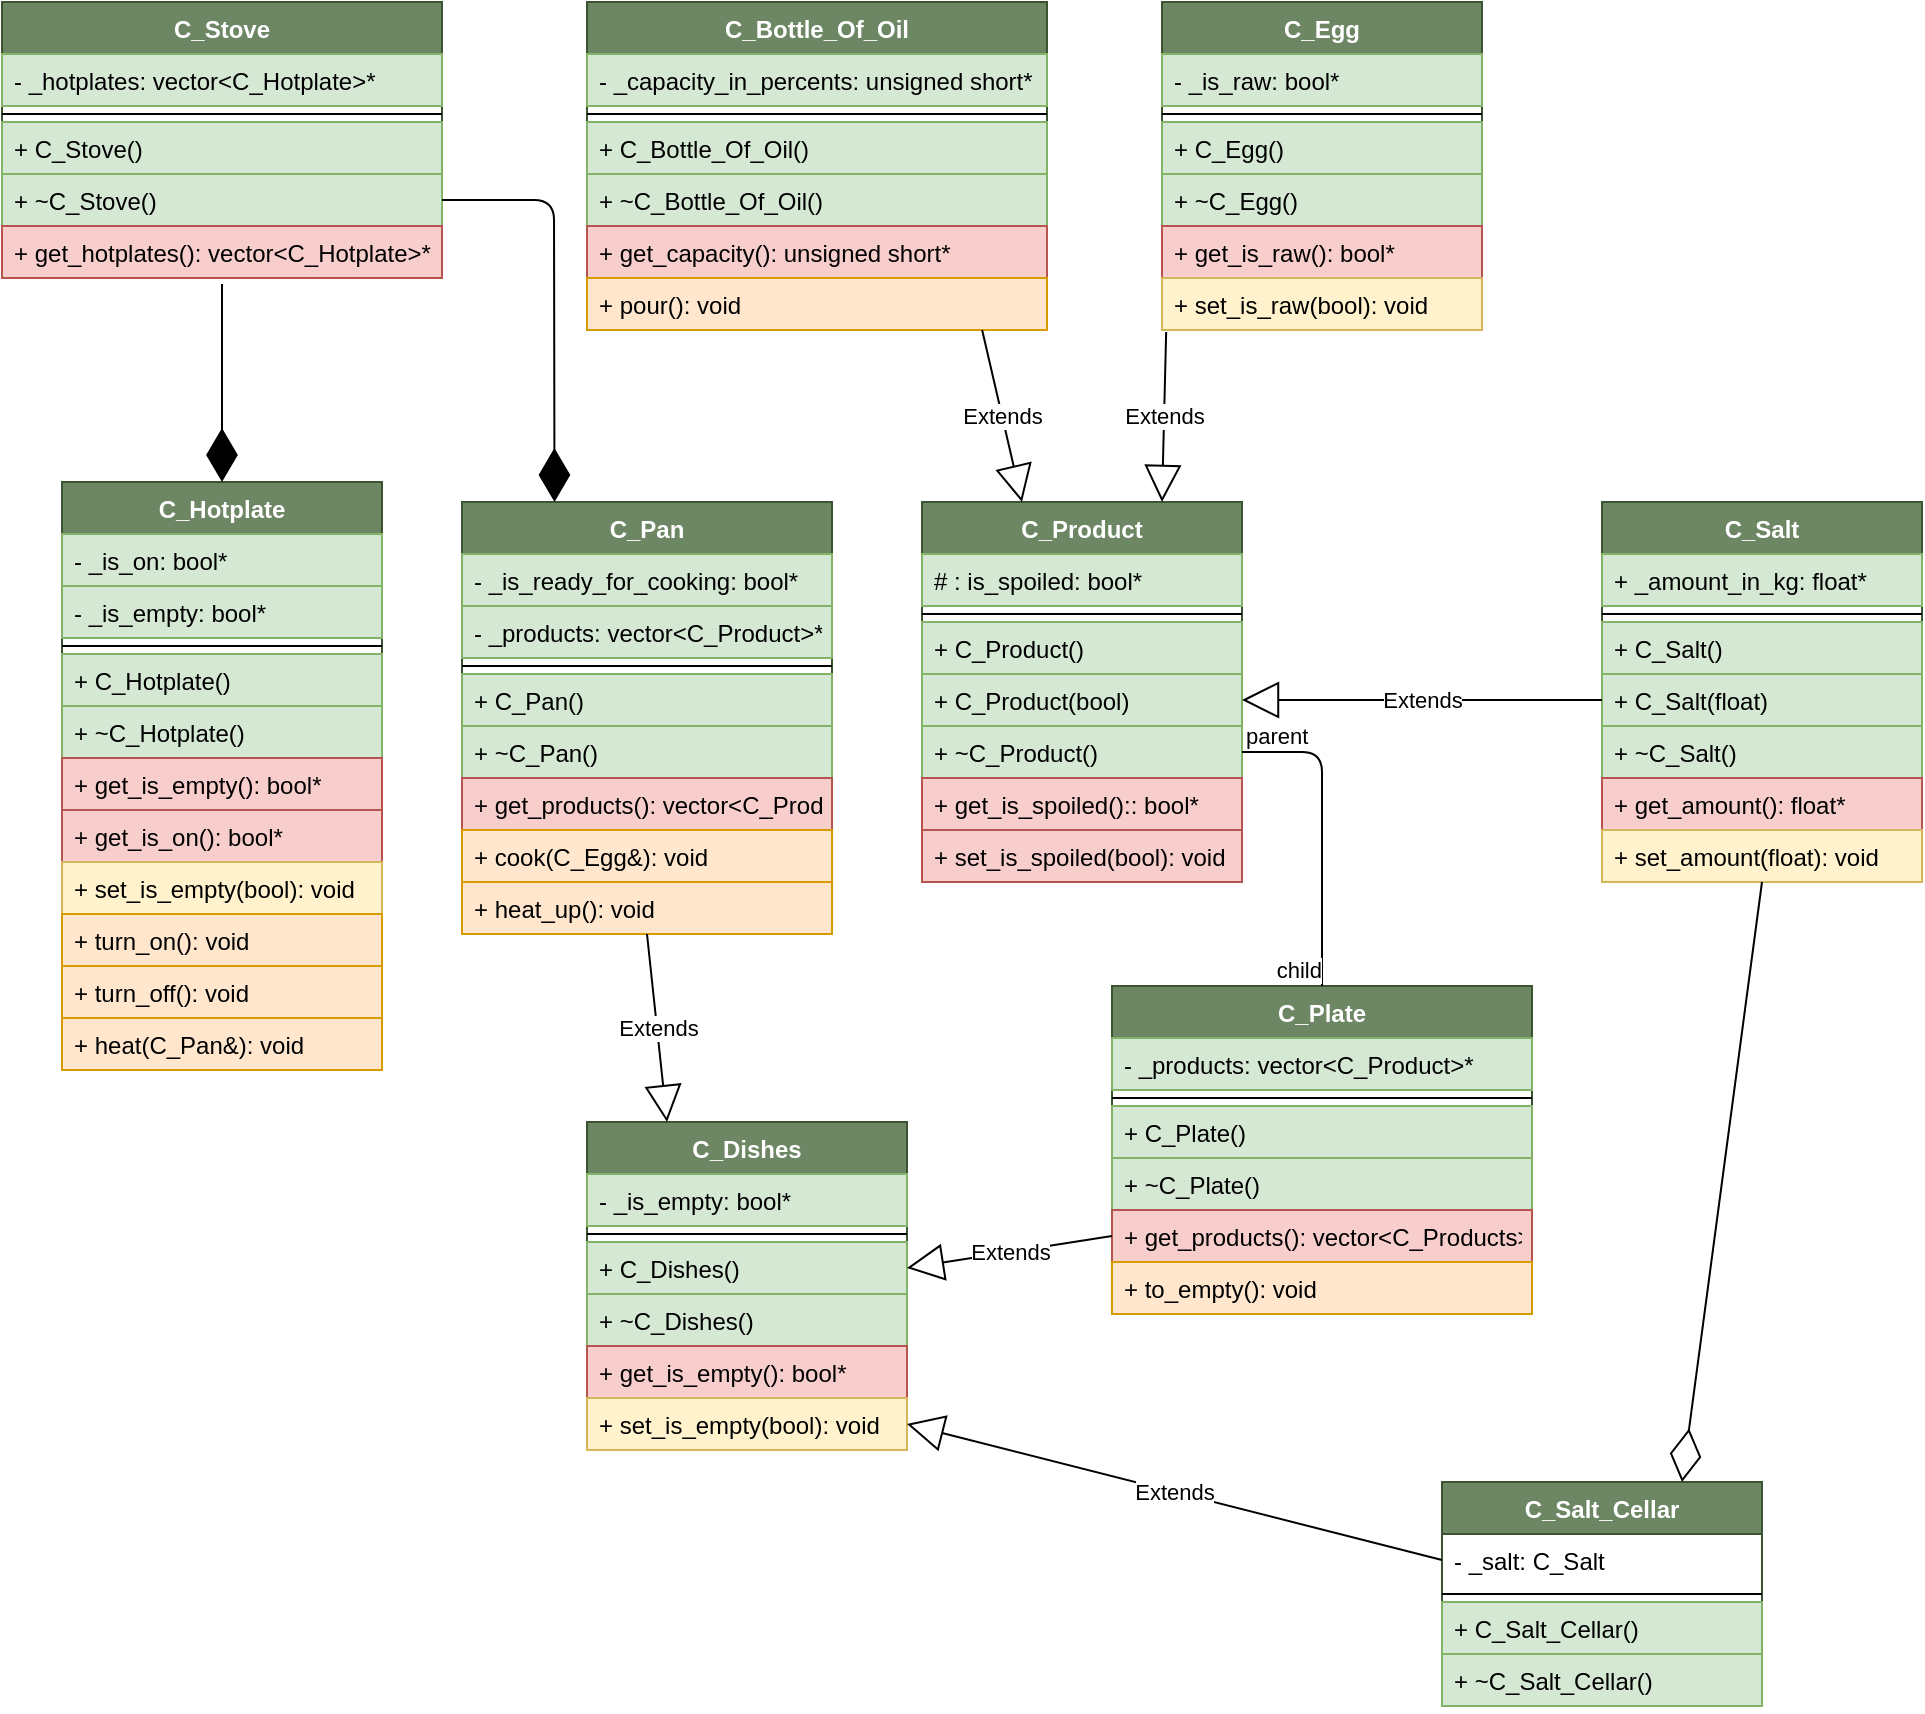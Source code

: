 <mxfile version="15.0.6" type="github">
  <diagram id="MvSmELsU1R4AumclqdhP" name="Page-1">
    <mxGraphModel dx="1673" dy="934" grid="1" gridSize="10" guides="1" tooltips="1" connect="1" arrows="1" fold="1" page="1" pageScale="1" pageWidth="827" pageHeight="1169" math="0" shadow="0">
      <root>
        <mxCell id="0" />
        <mxCell id="1" parent="0" />
        <mxCell id="cB7w2y2zZUr77r6ixJhT-1" value="C_Stove" style="swimlane;fontStyle=1;align=center;verticalAlign=top;childLayout=stackLayout;horizontal=1;startSize=26;horizontalStack=0;resizeParent=1;resizeParentMax=0;resizeLast=0;collapsible=1;marginBottom=0;fillColor=#6d8764;strokeColor=#3A5431;fontColor=#ffffff;" vertex="1" parent="1">
          <mxGeometry x="50" y="110" width="220" height="138" as="geometry" />
        </mxCell>
        <mxCell id="cB7w2y2zZUr77r6ixJhT-2" value="- _hotplates: vector&lt;C_Hotplate&gt;*" style="text;strokeColor=#82b366;fillColor=#d5e8d4;align=left;verticalAlign=top;spacingLeft=4;spacingRight=4;overflow=hidden;rotatable=0;points=[[0,0.5],[1,0.5]];portConstraint=eastwest;" vertex="1" parent="cB7w2y2zZUr77r6ixJhT-1">
          <mxGeometry y="26" width="220" height="26" as="geometry" />
        </mxCell>
        <mxCell id="cB7w2y2zZUr77r6ixJhT-3" value="" style="line;strokeWidth=1;fillColor=none;align=left;verticalAlign=middle;spacingTop=-1;spacingLeft=3;spacingRight=3;rotatable=0;labelPosition=right;points=[];portConstraint=eastwest;" vertex="1" parent="cB7w2y2zZUr77r6ixJhT-1">
          <mxGeometry y="52" width="220" height="8" as="geometry" />
        </mxCell>
        <mxCell id="cB7w2y2zZUr77r6ixJhT-18" value="+ C_Stove()" style="text;strokeColor=#82b366;fillColor=#d5e8d4;align=left;verticalAlign=top;spacingLeft=4;spacingRight=4;overflow=hidden;rotatable=0;points=[[0,0.5],[1,0.5]];portConstraint=eastwest;" vertex="1" parent="cB7w2y2zZUr77r6ixJhT-1">
          <mxGeometry y="60" width="220" height="26" as="geometry" />
        </mxCell>
        <mxCell id="cB7w2y2zZUr77r6ixJhT-19" value="+ ~C_Stove()" style="text;strokeColor=#82b366;fillColor=#d5e8d4;align=left;verticalAlign=top;spacingLeft=4;spacingRight=4;overflow=hidden;rotatable=0;points=[[0,0.5],[1,0.5]];portConstraint=eastwest;" vertex="1" parent="cB7w2y2zZUr77r6ixJhT-1">
          <mxGeometry y="86" width="220" height="26" as="geometry" />
        </mxCell>
        <mxCell id="cB7w2y2zZUr77r6ixJhT-41" value="+ get_hotplates(): vector&lt;C_Hotplate&gt;*" style="text;strokeColor=#b85450;fillColor=#f8cecc;align=left;verticalAlign=top;spacingLeft=4;spacingRight=4;overflow=hidden;rotatable=0;points=[[0,0.5],[1,0.5]];portConstraint=eastwest;" vertex="1" parent="cB7w2y2zZUr77r6ixJhT-1">
          <mxGeometry y="112" width="220" height="26" as="geometry" />
        </mxCell>
        <mxCell id="cB7w2y2zZUr77r6ixJhT-5" value="C_Egg" style="swimlane;fontStyle=1;align=center;verticalAlign=top;childLayout=stackLayout;horizontal=1;startSize=26;horizontalStack=0;resizeParent=1;resizeParentMax=0;resizeLast=0;collapsible=1;marginBottom=0;fillColor=#6d8764;strokeColor=#3A5431;fontColor=#ffffff;" vertex="1" parent="1">
          <mxGeometry x="630" y="110" width="160" height="164" as="geometry" />
        </mxCell>
        <mxCell id="cB7w2y2zZUr77r6ixJhT-6" value="- _is_raw: bool*" style="text;strokeColor=#82b366;fillColor=#d5e8d4;align=left;verticalAlign=top;spacingLeft=4;spacingRight=4;overflow=hidden;rotatable=0;points=[[0,0.5],[1,0.5]];portConstraint=eastwest;" vertex="1" parent="cB7w2y2zZUr77r6ixJhT-5">
          <mxGeometry y="26" width="160" height="26" as="geometry" />
        </mxCell>
        <mxCell id="cB7w2y2zZUr77r6ixJhT-7" value="" style="line;strokeWidth=1;fillColor=none;align=left;verticalAlign=middle;spacingTop=-1;spacingLeft=3;spacingRight=3;rotatable=0;labelPosition=right;points=[];portConstraint=eastwest;" vertex="1" parent="cB7w2y2zZUr77r6ixJhT-5">
          <mxGeometry y="52" width="160" height="8" as="geometry" />
        </mxCell>
        <mxCell id="cB7w2y2zZUr77r6ixJhT-8" value="+ C_Egg()" style="text;strokeColor=#82b366;fillColor=#d5e8d4;align=left;verticalAlign=top;spacingLeft=4;spacingRight=4;overflow=hidden;rotatable=0;points=[[0,0.5],[1,0.5]];portConstraint=eastwest;" vertex="1" parent="cB7w2y2zZUr77r6ixJhT-5">
          <mxGeometry y="60" width="160" height="26" as="geometry" />
        </mxCell>
        <mxCell id="cB7w2y2zZUr77r6ixJhT-31" value="+ ~C_Egg()" style="text;strokeColor=#82b366;fillColor=#d5e8d4;align=left;verticalAlign=top;spacingLeft=4;spacingRight=4;overflow=hidden;rotatable=0;points=[[0,0.5],[1,0.5]];portConstraint=eastwest;" vertex="1" parent="cB7w2y2zZUr77r6ixJhT-5">
          <mxGeometry y="86" width="160" height="26" as="geometry" />
        </mxCell>
        <mxCell id="cB7w2y2zZUr77r6ixJhT-48" value="+ get_is_raw(): bool*" style="text;strokeColor=#b85450;fillColor=#f8cecc;align=left;verticalAlign=top;spacingLeft=4;spacingRight=4;overflow=hidden;rotatable=0;points=[[0,0.5],[1,0.5]];portConstraint=eastwest;" vertex="1" parent="cB7w2y2zZUr77r6ixJhT-5">
          <mxGeometry y="112" width="160" height="26" as="geometry" />
        </mxCell>
        <mxCell id="cB7w2y2zZUr77r6ixJhT-47" value="+ set_is_raw(bool): void" style="text;strokeColor=#d6b656;fillColor=#fff2cc;align=left;verticalAlign=top;spacingLeft=4;spacingRight=4;overflow=hidden;rotatable=0;points=[[0,0.5],[1,0.5]];portConstraint=eastwest;" vertex="1" parent="cB7w2y2zZUr77r6ixJhT-5">
          <mxGeometry y="138" width="160" height="26" as="geometry" />
        </mxCell>
        <mxCell id="cB7w2y2zZUr77r6ixJhT-9" value="C_Pan" style="swimlane;fontStyle=1;align=center;verticalAlign=top;childLayout=stackLayout;horizontal=1;startSize=26;horizontalStack=0;resizeParent=1;resizeParentMax=0;resizeLast=0;collapsible=1;marginBottom=0;fillColor=#6d8764;strokeColor=#3A5431;fontColor=#ffffff;" vertex="1" parent="1">
          <mxGeometry x="280" y="360" width="185" height="216" as="geometry" />
        </mxCell>
        <mxCell id="cB7w2y2zZUr77r6ixJhT-55" value="- _is_ready_for_cooking: bool*" style="text;strokeColor=#82b366;fillColor=#d5e8d4;align=left;verticalAlign=top;spacingLeft=4;spacingRight=4;overflow=hidden;rotatable=0;points=[[0,0.5],[1,0.5]];portConstraint=eastwest;" vertex="1" parent="cB7w2y2zZUr77r6ixJhT-9">
          <mxGeometry y="26" width="185" height="26" as="geometry" />
        </mxCell>
        <mxCell id="cB7w2y2zZUr77r6ixJhT-96" value="- _products: vector&lt;C_Product&gt;*" style="text;strokeColor=#82b366;fillColor=#d5e8d4;align=left;verticalAlign=top;spacingLeft=4;spacingRight=4;overflow=hidden;rotatable=0;points=[[0,0.5],[1,0.5]];portConstraint=eastwest;" vertex="1" parent="cB7w2y2zZUr77r6ixJhT-9">
          <mxGeometry y="52" width="185" height="26" as="geometry" />
        </mxCell>
        <mxCell id="cB7w2y2zZUr77r6ixJhT-11" value="" style="line;strokeWidth=1;fillColor=none;align=left;verticalAlign=middle;spacingTop=-1;spacingLeft=3;spacingRight=3;rotatable=0;labelPosition=right;points=[];portConstraint=eastwest;" vertex="1" parent="cB7w2y2zZUr77r6ixJhT-9">
          <mxGeometry y="78" width="185" height="8" as="geometry" />
        </mxCell>
        <mxCell id="cB7w2y2zZUr77r6ixJhT-23" value="+ C_Pan()" style="text;strokeColor=#82b366;fillColor=#d5e8d4;align=left;verticalAlign=top;spacingLeft=4;spacingRight=4;overflow=hidden;rotatable=0;points=[[0,0.5],[1,0.5]];portConstraint=eastwest;" vertex="1" parent="cB7w2y2zZUr77r6ixJhT-9">
          <mxGeometry y="86" width="185" height="26" as="geometry" />
        </mxCell>
        <mxCell id="cB7w2y2zZUr77r6ixJhT-28" value="+ ~C_Pan()" style="text;strokeColor=#82b366;fillColor=#d5e8d4;align=left;verticalAlign=top;spacingLeft=4;spacingRight=4;overflow=hidden;rotatable=0;points=[[0,0.5],[1,0.5]];portConstraint=eastwest;" vertex="1" parent="cB7w2y2zZUr77r6ixJhT-9">
          <mxGeometry y="112" width="185" height="26" as="geometry" />
        </mxCell>
        <mxCell id="cB7w2y2zZUr77r6ixJhT-98" value="+ get_products(): vector&lt;C_Products&gt;*" style="text;strokeColor=#b85450;fillColor=#f8cecc;align=left;verticalAlign=top;spacingLeft=4;spacingRight=4;overflow=hidden;rotatable=0;points=[[0,0.5],[1,0.5]];portConstraint=eastwest;" vertex="1" parent="cB7w2y2zZUr77r6ixJhT-9">
          <mxGeometry y="138" width="185" height="26" as="geometry" />
        </mxCell>
        <mxCell id="cB7w2y2zZUr77r6ixJhT-46" value="+ cook(C_Egg&amp;): void" style="text;strokeColor=#d79b00;fillColor=#ffe6cc;align=left;verticalAlign=top;spacingLeft=4;spacingRight=4;overflow=hidden;rotatable=0;points=[[0,0.5],[1,0.5]];portConstraint=eastwest;" vertex="1" parent="cB7w2y2zZUr77r6ixJhT-9">
          <mxGeometry y="164" width="185" height="26" as="geometry" />
        </mxCell>
        <mxCell id="cB7w2y2zZUr77r6ixJhT-56" value="+ heat_up(): void" style="text;strokeColor=#d79b00;fillColor=#ffe6cc;align=left;verticalAlign=top;spacingLeft=4;spacingRight=4;overflow=hidden;rotatable=0;points=[[0,0.5],[1,0.5]];portConstraint=eastwest;" vertex="1" parent="cB7w2y2zZUr77r6ixJhT-9">
          <mxGeometry y="190" width="185" height="26" as="geometry" />
        </mxCell>
        <mxCell id="cB7w2y2zZUr77r6ixJhT-13" value="C_Bottle_Of_Oil" style="swimlane;fontStyle=1;align=center;verticalAlign=top;childLayout=stackLayout;horizontal=1;startSize=26;horizontalStack=0;resizeParent=1;resizeParentMax=0;resizeLast=0;collapsible=1;marginBottom=0;fillColor=#6d8764;strokeColor=#3A5431;fontColor=#ffffff;" vertex="1" parent="1">
          <mxGeometry x="342.5" y="110" width="230" height="164" as="geometry" />
        </mxCell>
        <mxCell id="cB7w2y2zZUr77r6ixJhT-14" value="- _capacity_in_percents: unsigned short*" style="text;strokeColor=#82b366;fillColor=#d5e8d4;align=left;verticalAlign=top;spacingLeft=4;spacingRight=4;overflow=hidden;rotatable=0;points=[[0,0.5],[1,0.5]];portConstraint=eastwest;" vertex="1" parent="cB7w2y2zZUr77r6ixJhT-13">
          <mxGeometry y="26" width="230" height="26" as="geometry" />
        </mxCell>
        <mxCell id="cB7w2y2zZUr77r6ixJhT-15" value="" style="line;strokeWidth=1;fillColor=none;align=left;verticalAlign=middle;spacingTop=-1;spacingLeft=3;spacingRight=3;rotatable=0;labelPosition=right;points=[];portConstraint=eastwest;" vertex="1" parent="cB7w2y2zZUr77r6ixJhT-13">
          <mxGeometry y="52" width="230" height="8" as="geometry" />
        </mxCell>
        <mxCell id="cB7w2y2zZUr77r6ixJhT-20" value="+ C_Bottle_Of_Oil()" style="text;strokeColor=#82b366;fillColor=#d5e8d4;align=left;verticalAlign=top;spacingLeft=4;spacingRight=4;overflow=hidden;rotatable=0;points=[[0,0.5],[1,0.5]];portConstraint=eastwest;" vertex="1" parent="cB7w2y2zZUr77r6ixJhT-13">
          <mxGeometry y="60" width="230" height="26" as="geometry" />
        </mxCell>
        <mxCell id="cB7w2y2zZUr77r6ixJhT-21" value="+ ~C_Bottle_Of_Oil()" style="text;strokeColor=#82b366;fillColor=#d5e8d4;align=left;verticalAlign=top;spacingLeft=4;spacingRight=4;overflow=hidden;rotatable=0;points=[[0,0.5],[1,0.5]];portConstraint=eastwest;" vertex="1" parent="cB7w2y2zZUr77r6ixJhT-13">
          <mxGeometry y="86" width="230" height="26" as="geometry" />
        </mxCell>
        <mxCell id="cB7w2y2zZUr77r6ixJhT-29" value="+ get_capacity(): unsigned short*" style="text;strokeColor=#b85450;fillColor=#f8cecc;align=left;verticalAlign=top;spacingLeft=4;spacingRight=4;overflow=hidden;rotatable=0;points=[[0,0.5],[1,0.5]];portConstraint=eastwest;" vertex="1" parent="cB7w2y2zZUr77r6ixJhT-13">
          <mxGeometry y="112" width="230" height="26" as="geometry" />
        </mxCell>
        <mxCell id="cB7w2y2zZUr77r6ixJhT-16" value="+ pour(): void" style="text;strokeColor=#d79b00;fillColor=#ffe6cc;align=left;verticalAlign=top;spacingLeft=4;spacingRight=4;overflow=hidden;rotatable=0;points=[[0,0.5],[1,0.5]];portConstraint=eastwest;" vertex="1" parent="cB7w2y2zZUr77r6ixJhT-13">
          <mxGeometry y="138" width="230" height="26" as="geometry" />
        </mxCell>
        <mxCell id="cB7w2y2zZUr77r6ixJhT-32" value="C_Hotplate" style="swimlane;fontStyle=1;align=center;verticalAlign=top;childLayout=stackLayout;horizontal=1;startSize=26;horizontalStack=0;resizeParent=1;resizeParentMax=0;resizeLast=0;collapsible=1;marginBottom=0;fillColor=#6d8764;strokeColor=#3A5431;fontColor=#ffffff;" vertex="1" parent="1">
          <mxGeometry x="80" y="350" width="160" height="294" as="geometry" />
        </mxCell>
        <mxCell id="cB7w2y2zZUr77r6ixJhT-36" value="- _is_on: bool*" style="text;strokeColor=#82b366;fillColor=#d5e8d4;align=left;verticalAlign=top;spacingLeft=4;spacingRight=4;overflow=hidden;rotatable=0;points=[[0,0.5],[1,0.5]];portConstraint=eastwest;" vertex="1" parent="cB7w2y2zZUr77r6ixJhT-32">
          <mxGeometry y="26" width="160" height="26" as="geometry" />
        </mxCell>
        <mxCell id="cB7w2y2zZUr77r6ixJhT-37" value="- _is_empty: bool*" style="text;strokeColor=#82b366;fillColor=#d5e8d4;align=left;verticalAlign=top;spacingLeft=4;spacingRight=4;overflow=hidden;rotatable=0;points=[[0,0.5],[1,0.5]];portConstraint=eastwest;" vertex="1" parent="cB7w2y2zZUr77r6ixJhT-32">
          <mxGeometry y="52" width="160" height="26" as="geometry" />
        </mxCell>
        <mxCell id="cB7w2y2zZUr77r6ixJhT-34" value="" style="line;strokeWidth=1;fillColor=none;align=left;verticalAlign=middle;spacingTop=-1;spacingLeft=3;spacingRight=3;rotatable=0;labelPosition=right;points=[];portConstraint=eastwest;" vertex="1" parent="cB7w2y2zZUr77r6ixJhT-32">
          <mxGeometry y="78" width="160" height="8" as="geometry" />
        </mxCell>
        <mxCell id="cB7w2y2zZUr77r6ixJhT-44" value="+ C_Hotplate()" style="text;strokeColor=#82b366;fillColor=#d5e8d4;align=left;verticalAlign=top;spacingLeft=4;spacingRight=4;overflow=hidden;rotatable=0;points=[[0,0.5],[1,0.5]];portConstraint=eastwest;" vertex="1" parent="cB7w2y2zZUr77r6ixJhT-32">
          <mxGeometry y="86" width="160" height="26" as="geometry" />
        </mxCell>
        <mxCell id="cB7w2y2zZUr77r6ixJhT-45" value="+ ~C_Hotplate()" style="text;strokeColor=#82b366;fillColor=#d5e8d4;align=left;verticalAlign=top;spacingLeft=4;spacingRight=4;overflow=hidden;rotatable=0;points=[[0,0.5],[1,0.5]];portConstraint=eastwest;" vertex="1" parent="cB7w2y2zZUr77r6ixJhT-32">
          <mxGeometry y="112" width="160" height="26" as="geometry" />
        </mxCell>
        <mxCell id="cB7w2y2zZUr77r6ixJhT-35" value="+ get_is_empty(): bool*" style="text;strokeColor=#b85450;fillColor=#f8cecc;align=left;verticalAlign=top;spacingLeft=4;spacingRight=4;overflow=hidden;rotatable=0;points=[[0,0.5],[1,0.5]];portConstraint=eastwest;" vertex="1" parent="cB7w2y2zZUr77r6ixJhT-32">
          <mxGeometry y="138" width="160" height="26" as="geometry" />
        </mxCell>
        <mxCell id="cB7w2y2zZUr77r6ixJhT-43" value="+ get_is_on(): bool*" style="text;strokeColor=#b85450;fillColor=#f8cecc;align=left;verticalAlign=top;spacingLeft=4;spacingRight=4;overflow=hidden;rotatable=0;points=[[0,0.5],[1,0.5]];portConstraint=eastwest;" vertex="1" parent="cB7w2y2zZUr77r6ixJhT-32">
          <mxGeometry y="164" width="160" height="26" as="geometry" />
        </mxCell>
        <mxCell id="cB7w2y2zZUr77r6ixJhT-42" value="+ set_is_empty(bool): void" style="text;strokeColor=#d6b656;fillColor=#fff2cc;align=left;verticalAlign=top;spacingLeft=4;spacingRight=4;overflow=hidden;rotatable=0;points=[[0,0.5],[1,0.5]];portConstraint=eastwest;" vertex="1" parent="cB7w2y2zZUr77r6ixJhT-32">
          <mxGeometry y="190" width="160" height="26" as="geometry" />
        </mxCell>
        <mxCell id="cB7w2y2zZUr77r6ixJhT-38" value="+ turn_on(): void" style="text;strokeColor=#d79b00;fillColor=#ffe6cc;align=left;verticalAlign=top;spacingLeft=4;spacingRight=4;overflow=hidden;rotatable=0;points=[[0,0.5],[1,0.5]];portConstraint=eastwest;" vertex="1" parent="cB7w2y2zZUr77r6ixJhT-32">
          <mxGeometry y="216" width="160" height="26" as="geometry" />
        </mxCell>
        <mxCell id="cB7w2y2zZUr77r6ixJhT-39" value="+ turn_off(): void" style="text;strokeColor=#d79b00;fillColor=#ffe6cc;align=left;verticalAlign=top;spacingLeft=4;spacingRight=4;overflow=hidden;rotatable=0;points=[[0,0.5],[1,0.5]];portConstraint=eastwest;" vertex="1" parent="cB7w2y2zZUr77r6ixJhT-32">
          <mxGeometry y="242" width="160" height="26" as="geometry" />
        </mxCell>
        <mxCell id="cB7w2y2zZUr77r6ixJhT-54" value="+ heat(C_Pan&amp;): void" style="text;strokeColor=#d79b00;fillColor=#ffe6cc;align=left;verticalAlign=top;spacingLeft=4;spacingRight=4;overflow=hidden;rotatable=0;points=[[0,0.5],[1,0.5]];portConstraint=eastwest;" vertex="1" parent="cB7w2y2zZUr77r6ixJhT-32">
          <mxGeometry y="268" width="160" height="26" as="geometry" />
        </mxCell>
        <mxCell id="cB7w2y2zZUr77r6ixJhT-69" value="C_Product" style="swimlane;fontStyle=1;align=center;verticalAlign=top;childLayout=stackLayout;horizontal=1;startSize=26;horizontalStack=0;resizeParent=1;resizeParentMax=0;resizeLast=0;collapsible=1;marginBottom=0;fillColor=#6d8764;strokeColor=#3A5431;fontColor=#ffffff;" vertex="1" parent="1">
          <mxGeometry x="510" y="360" width="160" height="190" as="geometry" />
        </mxCell>
        <mxCell id="cB7w2y2zZUr77r6ixJhT-70" value="# : is_spoiled: bool*" style="text;strokeColor=#82b366;fillColor=#d5e8d4;align=left;verticalAlign=top;spacingLeft=4;spacingRight=4;overflow=hidden;rotatable=0;points=[[0,0.5],[1,0.5]];portConstraint=eastwest;" vertex="1" parent="cB7w2y2zZUr77r6ixJhT-69">
          <mxGeometry y="26" width="160" height="26" as="geometry" />
        </mxCell>
        <mxCell id="cB7w2y2zZUr77r6ixJhT-71" value="" style="line;strokeWidth=1;fillColor=none;align=left;verticalAlign=middle;spacingTop=-1;spacingLeft=3;spacingRight=3;rotatable=0;labelPosition=right;points=[];portConstraint=eastwest;" vertex="1" parent="cB7w2y2zZUr77r6ixJhT-69">
          <mxGeometry y="52" width="160" height="8" as="geometry" />
        </mxCell>
        <mxCell id="cB7w2y2zZUr77r6ixJhT-72" value="+ C_Product()" style="text;strokeColor=#82b366;fillColor=#d5e8d4;align=left;verticalAlign=top;spacingLeft=4;spacingRight=4;overflow=hidden;rotatable=0;points=[[0,0.5],[1,0.5]];portConstraint=eastwest;" vertex="1" parent="cB7w2y2zZUr77r6ixJhT-69">
          <mxGeometry y="60" width="160" height="26" as="geometry" />
        </mxCell>
        <mxCell id="cB7w2y2zZUr77r6ixJhT-74" value="+ C_Product(bool)" style="text;strokeColor=#82b366;fillColor=#d5e8d4;align=left;verticalAlign=top;spacingLeft=4;spacingRight=4;overflow=hidden;rotatable=0;points=[[0,0.5],[1,0.5]];portConstraint=eastwest;" vertex="1" parent="cB7w2y2zZUr77r6ixJhT-69">
          <mxGeometry y="86" width="160" height="26" as="geometry" />
        </mxCell>
        <mxCell id="cB7w2y2zZUr77r6ixJhT-73" value="+ ~C_Product()" style="text;strokeColor=#82b366;fillColor=#d5e8d4;align=left;verticalAlign=top;spacingLeft=4;spacingRight=4;overflow=hidden;rotatable=0;points=[[0,0.5],[1,0.5]];portConstraint=eastwest;" vertex="1" parent="cB7w2y2zZUr77r6ixJhT-69">
          <mxGeometry y="112" width="160" height="26" as="geometry" />
        </mxCell>
        <mxCell id="cB7w2y2zZUr77r6ixJhT-75" value="+ get_is_spoiled():: bool*" style="text;strokeColor=#b85450;fillColor=#f8cecc;align=left;verticalAlign=top;spacingLeft=4;spacingRight=4;overflow=hidden;rotatable=0;points=[[0,0.5],[1,0.5]];portConstraint=eastwest;" vertex="1" parent="cB7w2y2zZUr77r6ixJhT-69">
          <mxGeometry y="138" width="160" height="26" as="geometry" />
        </mxCell>
        <mxCell id="cB7w2y2zZUr77r6ixJhT-130" value="+ set_is_spoiled(bool): void" style="text;strokeColor=#b85450;fillColor=#f8cecc;align=left;verticalAlign=top;spacingLeft=4;spacingRight=4;overflow=hidden;rotatable=0;points=[[0,0.5],[1,0.5]];portConstraint=eastwest;" vertex="1" parent="cB7w2y2zZUr77r6ixJhT-69">
          <mxGeometry y="164" width="160" height="26" as="geometry" />
        </mxCell>
        <mxCell id="cB7w2y2zZUr77r6ixJhT-76" value="Extends" style="endArrow=block;endSize=16;endFill=0;html=1;exitX=0.013;exitY=1.038;exitDx=0;exitDy=0;exitPerimeter=0;entryX=0.75;entryY=0;entryDx=0;entryDy=0;" edge="1" parent="1" source="cB7w2y2zZUr77r6ixJhT-47" target="cB7w2y2zZUr77r6ixJhT-69">
          <mxGeometry width="160" relative="1" as="geometry">
            <mxPoint x="330" y="300" as="sourcePoint" />
            <mxPoint x="490" y="300" as="targetPoint" />
          </mxGeometry>
        </mxCell>
        <mxCell id="cB7w2y2zZUr77r6ixJhT-77" value="Extends" style="endArrow=block;endSize=16;endFill=0;html=1;exitX=0.859;exitY=1;exitDx=0;exitDy=0;exitPerimeter=0;" edge="1" parent="1" source="cB7w2y2zZUr77r6ixJhT-16">
          <mxGeometry width="160" relative="1" as="geometry">
            <mxPoint x="642.08" y="284.988" as="sourcePoint" />
            <mxPoint x="560" y="360" as="targetPoint" />
          </mxGeometry>
        </mxCell>
        <mxCell id="cB7w2y2zZUr77r6ixJhT-82" value="C_Plate" style="swimlane;fontStyle=1;align=center;verticalAlign=top;childLayout=stackLayout;horizontal=1;startSize=26;horizontalStack=0;resizeParent=1;resizeParentMax=0;resizeLast=0;collapsible=1;marginBottom=0;fillColor=#6d8764;strokeColor=#3A5431;fontColor=#ffffff;" vertex="1" parent="1">
          <mxGeometry x="605" y="602" width="210" height="164" as="geometry" />
        </mxCell>
        <mxCell id="cB7w2y2zZUr77r6ixJhT-83" value="- _products: vector&lt;C_Product&gt;*" style="text;strokeColor=#82b366;fillColor=#d5e8d4;align=left;verticalAlign=top;spacingLeft=4;spacingRight=4;overflow=hidden;rotatable=0;points=[[0,0.5],[1,0.5]];portConstraint=eastwest;" vertex="1" parent="cB7w2y2zZUr77r6ixJhT-82">
          <mxGeometry y="26" width="210" height="26" as="geometry" />
        </mxCell>
        <mxCell id="cB7w2y2zZUr77r6ixJhT-84" value="" style="line;strokeWidth=1;fillColor=none;align=left;verticalAlign=middle;spacingTop=-1;spacingLeft=3;spacingRight=3;rotatable=0;labelPosition=right;points=[];portConstraint=eastwest;" vertex="1" parent="cB7w2y2zZUr77r6ixJhT-82">
          <mxGeometry y="52" width="210" height="8" as="geometry" />
        </mxCell>
        <mxCell id="cB7w2y2zZUr77r6ixJhT-85" value="+ C_Plate()" style="text;strokeColor=#82b366;fillColor=#d5e8d4;align=left;verticalAlign=top;spacingLeft=4;spacingRight=4;overflow=hidden;rotatable=0;points=[[0,0.5],[1,0.5]];portConstraint=eastwest;" vertex="1" parent="cB7w2y2zZUr77r6ixJhT-82">
          <mxGeometry y="60" width="210" height="26" as="geometry" />
        </mxCell>
        <mxCell id="cB7w2y2zZUr77r6ixJhT-86" value="+ ~C_Plate()" style="text;strokeColor=#82b366;fillColor=#d5e8d4;align=left;verticalAlign=top;spacingLeft=4;spacingRight=4;overflow=hidden;rotatable=0;points=[[0,0.5],[1,0.5]];portConstraint=eastwest;" vertex="1" parent="cB7w2y2zZUr77r6ixJhT-82">
          <mxGeometry y="86" width="210" height="26" as="geometry" />
        </mxCell>
        <mxCell id="cB7w2y2zZUr77r6ixJhT-87" value="+ get_products(): vector&lt;C_Products&gt;*" style="text;strokeColor=#b85450;fillColor=#f8cecc;align=left;verticalAlign=top;spacingLeft=4;spacingRight=4;overflow=hidden;rotatable=0;points=[[0,0.5],[1,0.5]];portConstraint=eastwest;" vertex="1" parent="cB7w2y2zZUr77r6ixJhT-82">
          <mxGeometry y="112" width="210" height="26" as="geometry" />
        </mxCell>
        <mxCell id="cB7w2y2zZUr77r6ixJhT-88" value="+ to_empty(): void" style="text;strokeColor=#d79b00;fillColor=#ffe6cc;align=left;verticalAlign=top;spacingLeft=4;spacingRight=4;overflow=hidden;rotatable=0;points=[[0,0.5],[1,0.5]];portConstraint=eastwest;" vertex="1" parent="cB7w2y2zZUr77r6ixJhT-82">
          <mxGeometry y="138" width="210" height="26" as="geometry" />
        </mxCell>
        <mxCell id="cB7w2y2zZUr77r6ixJhT-89" value="" style="endArrow=none;html=1;edgeStyle=orthogonalEdgeStyle;entryX=0.5;entryY=0;entryDx=0;entryDy=0;exitX=1;exitY=0.5;exitDx=0;exitDy=0;" edge="1" parent="1" source="cB7w2y2zZUr77r6ixJhT-73" target="cB7w2y2zZUr77r6ixJhT-82">
          <mxGeometry relative="1" as="geometry">
            <mxPoint x="330" y="400" as="sourcePoint" />
            <mxPoint x="490" y="400" as="targetPoint" />
          </mxGeometry>
        </mxCell>
        <mxCell id="cB7w2y2zZUr77r6ixJhT-90" value="parent" style="edgeLabel;resizable=0;html=1;align=left;verticalAlign=bottom;" connectable="0" vertex="1" parent="cB7w2y2zZUr77r6ixJhT-89">
          <mxGeometry x="-1" relative="1" as="geometry" />
        </mxCell>
        <mxCell id="cB7w2y2zZUr77r6ixJhT-91" value="child" style="edgeLabel;resizable=0;html=1;align=right;verticalAlign=bottom;" connectable="0" vertex="1" parent="cB7w2y2zZUr77r6ixJhT-89">
          <mxGeometry x="1" relative="1" as="geometry" />
        </mxCell>
        <mxCell id="cB7w2y2zZUr77r6ixJhT-92" value="C_Salt_Cellar" style="swimlane;fontStyle=1;align=center;verticalAlign=top;childLayout=stackLayout;horizontal=1;startSize=26;horizontalStack=0;resizeParent=1;resizeParentMax=0;resizeLast=0;collapsible=1;marginBottom=0;fillColor=#6d8764;strokeColor=#3A5431;fontColor=#ffffff;" vertex="1" parent="1">
          <mxGeometry x="770" y="850" width="160" height="112" as="geometry" />
        </mxCell>
        <mxCell id="cB7w2y2zZUr77r6ixJhT-122" value="- _salt: C_Salt" style="text;strokeColor=none;fillColor=none;align=left;verticalAlign=top;spacingLeft=4;spacingRight=4;overflow=hidden;rotatable=0;points=[[0,0.5],[1,0.5]];portConstraint=eastwest;" vertex="1" parent="cB7w2y2zZUr77r6ixJhT-92">
          <mxGeometry y="26" width="160" height="26" as="geometry" />
        </mxCell>
        <mxCell id="cB7w2y2zZUr77r6ixJhT-94" value="" style="line;strokeWidth=1;fillColor=none;align=left;verticalAlign=middle;spacingTop=-1;spacingLeft=3;spacingRight=3;rotatable=0;labelPosition=right;points=[];portConstraint=eastwest;" vertex="1" parent="cB7w2y2zZUr77r6ixJhT-92">
          <mxGeometry y="52" width="160" height="8" as="geometry" />
        </mxCell>
        <mxCell id="cB7w2y2zZUr77r6ixJhT-95" value="+ C_Salt_Cellar()" style="text;strokeColor=#82b366;fillColor=#d5e8d4;align=left;verticalAlign=top;spacingLeft=4;spacingRight=4;overflow=hidden;rotatable=0;points=[[0,0.5],[1,0.5]];portConstraint=eastwest;" vertex="1" parent="cB7w2y2zZUr77r6ixJhT-92">
          <mxGeometry y="60" width="160" height="26" as="geometry" />
        </mxCell>
        <mxCell id="cB7w2y2zZUr77r6ixJhT-101" value="+ ~C_Salt_Cellar()" style="text;strokeColor=#82b366;fillColor=#d5e8d4;align=left;verticalAlign=top;spacingLeft=4;spacingRight=4;overflow=hidden;rotatable=0;points=[[0,0.5],[1,0.5]];portConstraint=eastwest;" vertex="1" parent="cB7w2y2zZUr77r6ixJhT-92">
          <mxGeometry y="86" width="160" height="26" as="geometry" />
        </mxCell>
        <mxCell id="cB7w2y2zZUr77r6ixJhT-99" value="" style="endArrow=diamondThin;endFill=1;endSize=24;html=1;" edge="1" parent="1" target="cB7w2y2zZUr77r6ixJhT-32">
          <mxGeometry width="160" relative="1" as="geometry">
            <mxPoint x="160" y="251" as="sourcePoint" />
            <mxPoint x="490" y="500" as="targetPoint" />
          </mxGeometry>
        </mxCell>
        <mxCell id="cB7w2y2zZUr77r6ixJhT-100" value="" style="endArrow=diamondThin;endFill=1;endSize=24;html=1;exitX=1;exitY=0.5;exitDx=0;exitDy=0;entryX=0.25;entryY=0;entryDx=0;entryDy=0;" edge="1" parent="1" source="cB7w2y2zZUr77r6ixJhT-19" target="cB7w2y2zZUr77r6ixJhT-9">
          <mxGeometry width="160" relative="1" as="geometry">
            <mxPoint x="330" y="500" as="sourcePoint" />
            <mxPoint x="490" y="500" as="targetPoint" />
            <Array as="points">
              <mxPoint x="326" y="209" />
            </Array>
          </mxGeometry>
        </mxCell>
        <mxCell id="cB7w2y2zZUr77r6ixJhT-105" value="C_Dishes" style="swimlane;fontStyle=1;align=center;verticalAlign=top;childLayout=stackLayout;horizontal=1;startSize=26;horizontalStack=0;resizeParent=1;resizeParentMax=0;resizeLast=0;collapsible=1;marginBottom=0;fillColor=#6d8764;strokeColor=#3A5431;fontColor=#ffffff;" vertex="1" parent="1">
          <mxGeometry x="342.5" y="670" width="160" height="164" as="geometry" />
        </mxCell>
        <mxCell id="cB7w2y2zZUr77r6ixJhT-109" value="- _is_empty: bool*" style="text;strokeColor=#82b366;fillColor=#d5e8d4;align=left;verticalAlign=top;spacingLeft=4;spacingRight=4;overflow=hidden;rotatable=0;points=[[0,0.5],[1,0.5]];portConstraint=eastwest;" vertex="1" parent="cB7w2y2zZUr77r6ixJhT-105">
          <mxGeometry y="26" width="160" height="26" as="geometry" />
        </mxCell>
        <mxCell id="cB7w2y2zZUr77r6ixJhT-107" value="" style="line;strokeWidth=1;fillColor=none;align=left;verticalAlign=middle;spacingTop=-1;spacingLeft=3;spacingRight=3;rotatable=0;labelPosition=right;points=[];portConstraint=eastwest;" vertex="1" parent="cB7w2y2zZUr77r6ixJhT-105">
          <mxGeometry y="52" width="160" height="8" as="geometry" />
        </mxCell>
        <mxCell id="cB7w2y2zZUr77r6ixJhT-112" value="+ C_Dishes()" style="text;strokeColor=#82b366;fillColor=#d5e8d4;align=left;verticalAlign=top;spacingLeft=4;spacingRight=4;overflow=hidden;rotatable=0;points=[[0,0.5],[1,0.5]];portConstraint=eastwest;" vertex="1" parent="cB7w2y2zZUr77r6ixJhT-105">
          <mxGeometry y="60" width="160" height="26" as="geometry" />
        </mxCell>
        <mxCell id="cB7w2y2zZUr77r6ixJhT-113" value="+ ~C_Dishes()" style="text;strokeColor=#82b366;fillColor=#d5e8d4;align=left;verticalAlign=top;spacingLeft=4;spacingRight=4;overflow=hidden;rotatable=0;points=[[0,0.5],[1,0.5]];portConstraint=eastwest;" vertex="1" parent="cB7w2y2zZUr77r6ixJhT-105">
          <mxGeometry y="86" width="160" height="26" as="geometry" />
        </mxCell>
        <mxCell id="cB7w2y2zZUr77r6ixJhT-110" value="+ get_is_empty(): bool*" style="text;strokeColor=#b85450;fillColor=#f8cecc;align=left;verticalAlign=top;spacingLeft=4;spacingRight=4;overflow=hidden;rotatable=0;points=[[0,0.5],[1,0.5]];portConstraint=eastwest;" vertex="1" parent="cB7w2y2zZUr77r6ixJhT-105">
          <mxGeometry y="112" width="160" height="26" as="geometry" />
        </mxCell>
        <mxCell id="cB7w2y2zZUr77r6ixJhT-111" value="+ set_is_empty(bool): void" style="text;strokeColor=#d6b656;fillColor=#fff2cc;align=left;verticalAlign=top;spacingLeft=4;spacingRight=4;overflow=hidden;rotatable=0;points=[[0,0.5],[1,0.5]];portConstraint=eastwest;" vertex="1" parent="cB7w2y2zZUr77r6ixJhT-105">
          <mxGeometry y="138" width="160" height="26" as="geometry" />
        </mxCell>
        <mxCell id="cB7w2y2zZUr77r6ixJhT-114" value="Extends" style="endArrow=block;endSize=16;endFill=0;html=1;exitX=0.5;exitY=1;exitDx=0;exitDy=0;entryX=0.25;entryY=0;entryDx=0;entryDy=0;" edge="1" parent="1" source="cB7w2y2zZUr77r6ixJhT-9" target="cB7w2y2zZUr77r6ixJhT-105">
          <mxGeometry width="160" relative="1" as="geometry">
            <mxPoint x="330" y="500" as="sourcePoint" />
            <mxPoint x="490" y="500" as="targetPoint" />
          </mxGeometry>
        </mxCell>
        <mxCell id="cB7w2y2zZUr77r6ixJhT-115" value="Extends" style="endArrow=block;endSize=16;endFill=0;html=1;exitX=0;exitY=0.5;exitDx=0;exitDy=0;entryX=1;entryY=0.5;entryDx=0;entryDy=0;" edge="1" parent="1" source="cB7w2y2zZUr77r6ixJhT-122" target="cB7w2y2zZUr77r6ixJhT-111">
          <mxGeometry width="160" relative="1" as="geometry">
            <mxPoint x="382.5" y="586" as="sourcePoint" />
            <mxPoint x="392.5" y="680" as="targetPoint" />
          </mxGeometry>
        </mxCell>
        <mxCell id="cB7w2y2zZUr77r6ixJhT-117" value="Extends" style="endArrow=block;endSize=16;endFill=0;html=1;exitX=0;exitY=0.5;exitDx=0;exitDy=0;entryX=1;entryY=0.5;entryDx=0;entryDy=0;" edge="1" parent="1" source="cB7w2y2zZUr77r6ixJhT-87" target="cB7w2y2zZUr77r6ixJhT-112">
          <mxGeometry width="160" relative="1" as="geometry">
            <mxPoint x="392.5" y="596" as="sourcePoint" />
            <mxPoint x="402.5" y="690" as="targetPoint" />
          </mxGeometry>
        </mxCell>
        <mxCell id="cB7w2y2zZUr77r6ixJhT-118" value="C_Salt" style="swimlane;fontStyle=1;align=center;verticalAlign=top;childLayout=stackLayout;horizontal=1;startSize=26;horizontalStack=0;resizeParent=1;resizeParentMax=0;resizeLast=0;collapsible=1;marginBottom=0;fillColor=#6d8764;strokeColor=#3A5431;fontColor=#ffffff;" vertex="1" parent="1">
          <mxGeometry x="850" y="360" width="160" height="190" as="geometry" />
        </mxCell>
        <mxCell id="cB7w2y2zZUr77r6ixJhT-119" value="+ _amount_in_kg: float*" style="text;strokeColor=#82b366;fillColor=#d5e8d4;align=left;verticalAlign=top;spacingLeft=4;spacingRight=4;overflow=hidden;rotatable=0;points=[[0,0.5],[1,0.5]];portConstraint=eastwest;" vertex="1" parent="cB7w2y2zZUr77r6ixJhT-118">
          <mxGeometry y="26" width="160" height="26" as="geometry" />
        </mxCell>
        <mxCell id="cB7w2y2zZUr77r6ixJhT-120" value="" style="line;strokeWidth=1;fillColor=none;align=left;verticalAlign=middle;spacingTop=-1;spacingLeft=3;spacingRight=3;rotatable=0;labelPosition=right;points=[];portConstraint=eastwest;" vertex="1" parent="cB7w2y2zZUr77r6ixJhT-118">
          <mxGeometry y="52" width="160" height="8" as="geometry" />
        </mxCell>
        <mxCell id="cB7w2y2zZUr77r6ixJhT-121" value="+ C_Salt()" style="text;strokeColor=#82b366;fillColor=#d5e8d4;align=left;verticalAlign=top;spacingLeft=4;spacingRight=4;overflow=hidden;rotatable=0;points=[[0,0.5],[1,0.5]];portConstraint=eastwest;" vertex="1" parent="cB7w2y2zZUr77r6ixJhT-118">
          <mxGeometry y="60" width="160" height="26" as="geometry" />
        </mxCell>
        <mxCell id="cB7w2y2zZUr77r6ixJhT-123" value="+ C_Salt(float)" style="text;strokeColor=#82b366;fillColor=#d5e8d4;align=left;verticalAlign=top;spacingLeft=4;spacingRight=4;overflow=hidden;rotatable=0;points=[[0,0.5],[1,0.5]];portConstraint=eastwest;" vertex="1" parent="cB7w2y2zZUr77r6ixJhT-118">
          <mxGeometry y="86" width="160" height="26" as="geometry" />
        </mxCell>
        <mxCell id="cB7w2y2zZUr77r6ixJhT-124" value="+ ~C_Salt()" style="text;strokeColor=#82b366;fillColor=#d5e8d4;align=left;verticalAlign=top;spacingLeft=4;spacingRight=4;overflow=hidden;rotatable=0;points=[[0,0.5],[1,0.5]];portConstraint=eastwest;" vertex="1" parent="cB7w2y2zZUr77r6ixJhT-118">
          <mxGeometry y="112" width="160" height="26" as="geometry" />
        </mxCell>
        <mxCell id="cB7w2y2zZUr77r6ixJhT-125" value="+ get_amount(): float*" style="text;strokeColor=#b85450;fillColor=#f8cecc;align=left;verticalAlign=top;spacingLeft=4;spacingRight=4;overflow=hidden;rotatable=0;points=[[0,0.5],[1,0.5]];portConstraint=eastwest;" vertex="1" parent="cB7w2y2zZUr77r6ixJhT-118">
          <mxGeometry y="138" width="160" height="26" as="geometry" />
        </mxCell>
        <mxCell id="cB7w2y2zZUr77r6ixJhT-126" value="+ set_amount(float): void" style="text;strokeColor=#d6b656;fillColor=#fff2cc;align=left;verticalAlign=top;spacingLeft=4;spacingRight=4;overflow=hidden;rotatable=0;points=[[0,0.5],[1,0.5]];portConstraint=eastwest;" vertex="1" parent="cB7w2y2zZUr77r6ixJhT-118">
          <mxGeometry y="164" width="160" height="26" as="geometry" />
        </mxCell>
        <mxCell id="cB7w2y2zZUr77r6ixJhT-128" value="Extends" style="endArrow=block;endSize=16;endFill=0;html=1;exitX=0;exitY=0.5;exitDx=0;exitDy=0;entryX=1;entryY=0.5;entryDx=0;entryDy=0;" edge="1" parent="1" source="cB7w2y2zZUr77r6ixJhT-123" target="cB7w2y2zZUr77r6ixJhT-74">
          <mxGeometry width="160" relative="1" as="geometry">
            <mxPoint x="330" y="600" as="sourcePoint" />
            <mxPoint x="490" y="600" as="targetPoint" />
          </mxGeometry>
        </mxCell>
        <mxCell id="cB7w2y2zZUr77r6ixJhT-129" value="" style="endArrow=diamondThin;endFill=0;endSize=24;html=1;exitX=0.5;exitY=1;exitDx=0;exitDy=0;entryX=0.75;entryY=0;entryDx=0;entryDy=0;" edge="1" parent="1" source="cB7w2y2zZUr77r6ixJhT-118" target="cB7w2y2zZUr77r6ixJhT-92">
          <mxGeometry width="160" relative="1" as="geometry">
            <mxPoint x="330" y="600" as="sourcePoint" />
            <mxPoint x="490" y="600" as="targetPoint" />
          </mxGeometry>
        </mxCell>
      </root>
    </mxGraphModel>
  </diagram>
</mxfile>
